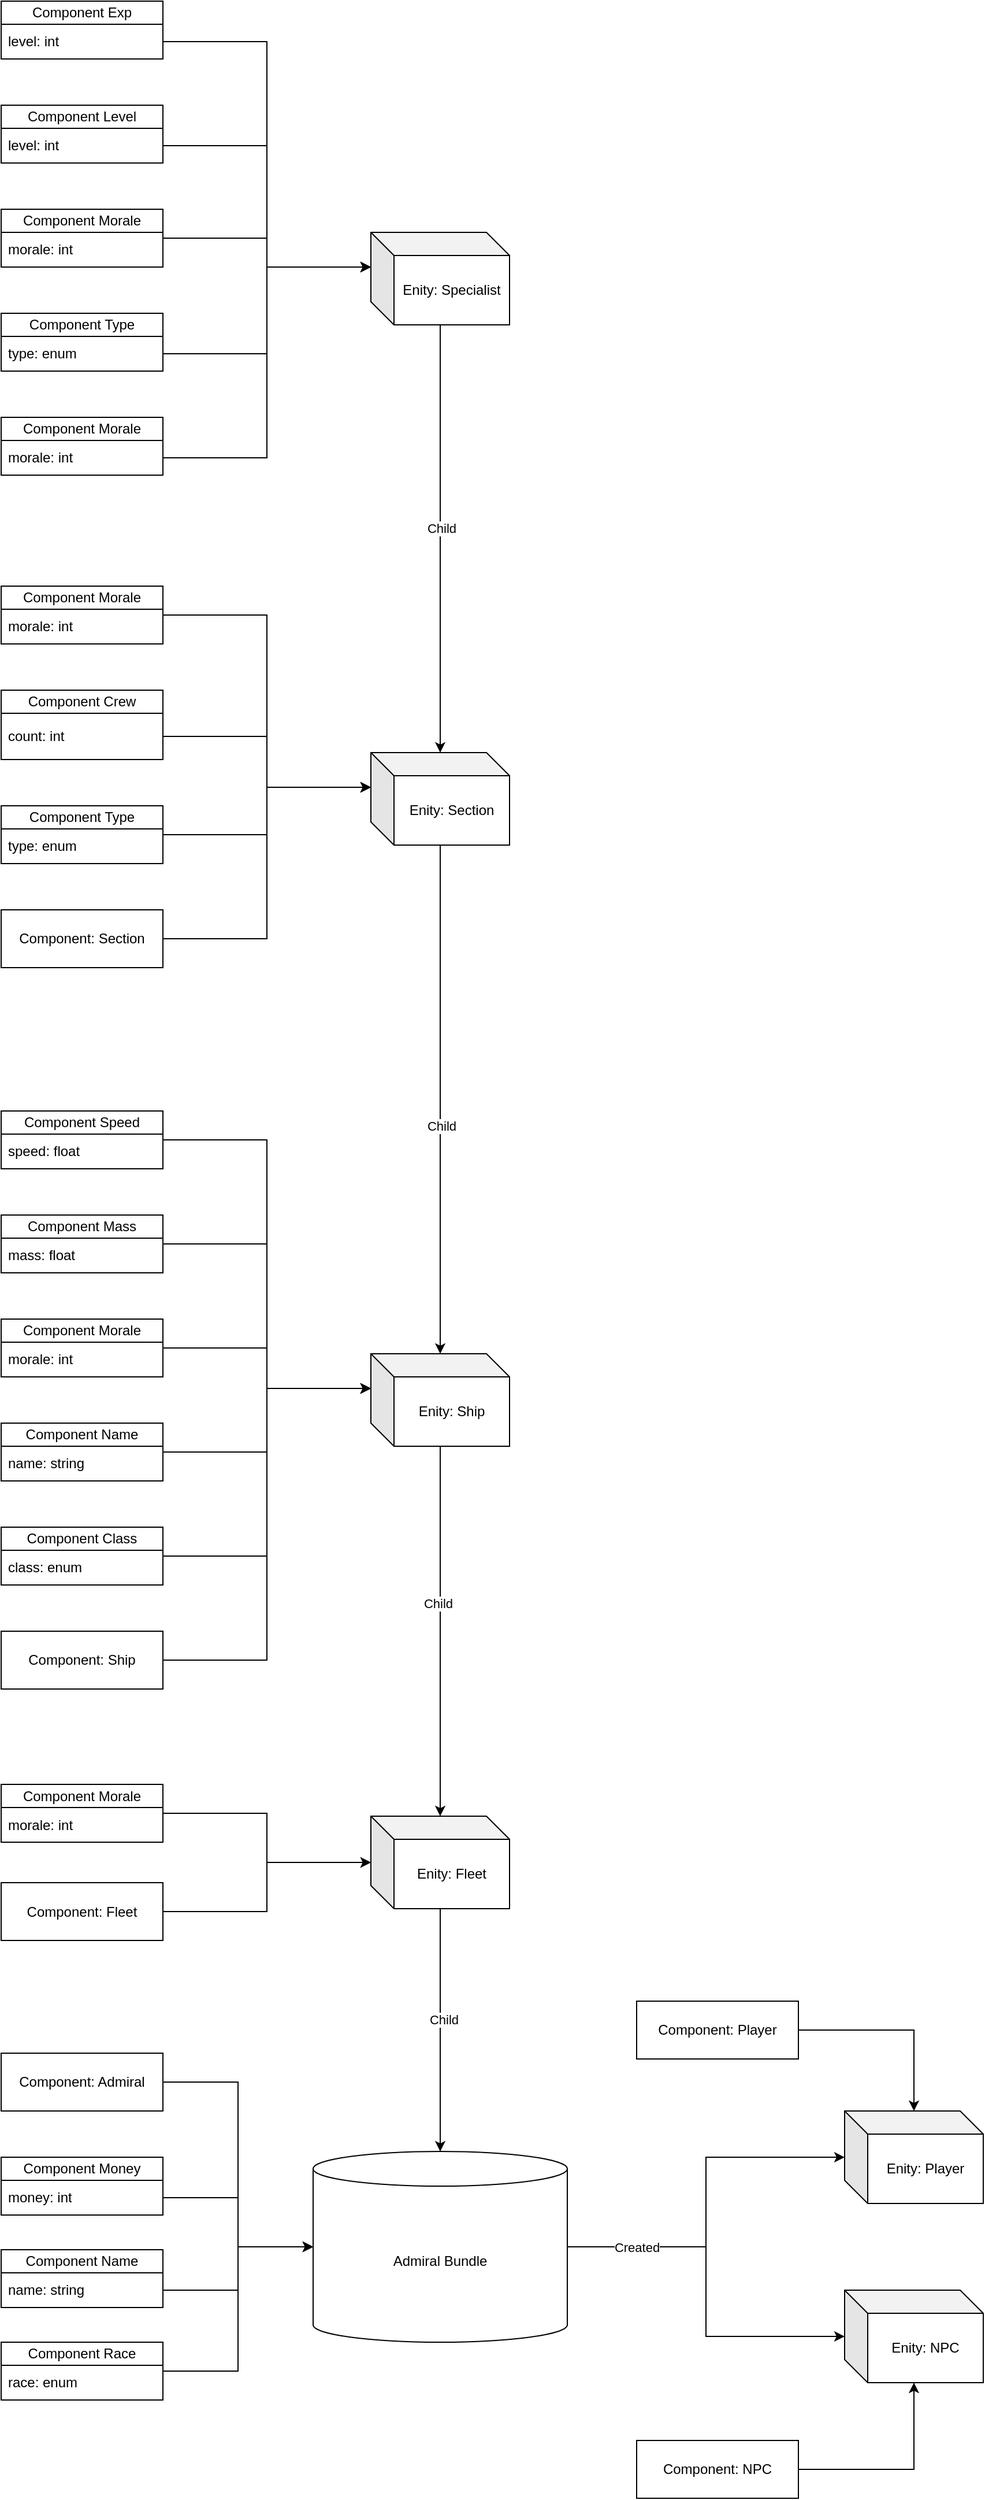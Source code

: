 <mxfile version="21.2.1" type="device">
  <diagram id="C5RBs43oDa-KdzZeNtuy" name="Page-1">
    <mxGraphModel dx="4821" dy="3185" grid="1" gridSize="10" guides="1" tooltips="1" connect="1" arrows="1" fold="1" page="1" pageScale="1" pageWidth="827" pageHeight="1169" math="0" shadow="0">
      <root>
        <mxCell id="WIyWlLk6GJQsqaUBKTNV-0" />
        <mxCell id="WIyWlLk6GJQsqaUBKTNV-1" parent="WIyWlLk6GJQsqaUBKTNV-0" />
        <mxCell id="llKzF4pOKXRGiBNKoP57-170" style="edgeStyle=orthogonalEdgeStyle;rounded=0;orthogonalLoop=1;jettySize=auto;html=1;" edge="1" parent="WIyWlLk6GJQsqaUBKTNV-1" source="llKzF4pOKXRGiBNKoP57-172" target="llKzF4pOKXRGiBNKoP57-184">
          <mxGeometry relative="1" as="geometry" />
        </mxCell>
        <mxCell id="llKzF4pOKXRGiBNKoP57-171" style="edgeStyle=orthogonalEdgeStyle;rounded=0;orthogonalLoop=1;jettySize=auto;html=1;" edge="1" parent="WIyWlLk6GJQsqaUBKTNV-1" source="llKzF4pOKXRGiBNKoP57-172" target="llKzF4pOKXRGiBNKoP57-185">
          <mxGeometry relative="1" as="geometry" />
        </mxCell>
        <mxCell id="llKzF4pOKXRGiBNKoP57-279" value="Created" style="edgeLabel;html=1;align=center;verticalAlign=middle;resizable=0;points=[];" vertex="1" connectable="0" parent="llKzF4pOKXRGiBNKoP57-171">
          <mxGeometry x="-0.577" y="-1" relative="1" as="geometry">
            <mxPoint x="-7" y="-1" as="offset" />
          </mxGeometry>
        </mxCell>
        <mxCell id="llKzF4pOKXRGiBNKoP57-172" value="Admiral Bundle" style="shape=cylinder3;whiteSpace=wrap;html=1;boundedLbl=1;backgroundOutline=1;size=15;" vertex="1" parent="WIyWlLk6GJQsqaUBKTNV-1">
          <mxGeometry x="-1070" y="770" width="220" height="165" as="geometry" />
        </mxCell>
        <mxCell id="llKzF4pOKXRGiBNKoP57-173" style="edgeStyle=orthogonalEdgeStyle;rounded=0;orthogonalLoop=1;jettySize=auto;html=1;entryX=0;entryY=0.5;entryDx=0;entryDy=0;entryPerimeter=0;" edge="1" parent="WIyWlLk6GJQsqaUBKTNV-1" source="llKzF4pOKXRGiBNKoP57-174" target="llKzF4pOKXRGiBNKoP57-172">
          <mxGeometry relative="1" as="geometry" />
        </mxCell>
        <mxCell id="llKzF4pOKXRGiBNKoP57-174" value="Component: Admiral" style="rounded=0;whiteSpace=wrap;html=1;" vertex="1" parent="WIyWlLk6GJQsqaUBKTNV-1">
          <mxGeometry x="-1340" y="685" width="140" height="50" as="geometry" />
        </mxCell>
        <mxCell id="llKzF4pOKXRGiBNKoP57-175" value="Component Money" style="swimlane;fontStyle=0;childLayout=stackLayout;horizontal=1;startSize=20;horizontalStack=0;resizeParent=1;resizeParentMax=0;resizeLast=0;collapsible=1;marginBottom=0;whiteSpace=wrap;html=1;" vertex="1" parent="WIyWlLk6GJQsqaUBKTNV-1">
          <mxGeometry x="-1340" y="775" width="140" height="50" as="geometry" />
        </mxCell>
        <mxCell id="llKzF4pOKXRGiBNKoP57-176" value="money: int" style="text;strokeColor=none;fillColor=none;align=left;verticalAlign=middle;spacingLeft=4;spacingRight=4;overflow=hidden;points=[[0,0.5],[1,0.5]];portConstraint=eastwest;rotatable=0;whiteSpace=wrap;html=1;" vertex="1" parent="llKzF4pOKXRGiBNKoP57-175">
          <mxGeometry y="20" width="140" height="30" as="geometry" />
        </mxCell>
        <mxCell id="llKzF4pOKXRGiBNKoP57-177" style="edgeStyle=orthogonalEdgeStyle;rounded=0;orthogonalLoop=1;jettySize=auto;html=1;entryX=0;entryY=0.5;entryDx=0;entryDy=0;entryPerimeter=0;" edge="1" parent="WIyWlLk6GJQsqaUBKTNV-1" source="llKzF4pOKXRGiBNKoP57-178" target="llKzF4pOKXRGiBNKoP57-172">
          <mxGeometry relative="1" as="geometry" />
        </mxCell>
        <mxCell id="llKzF4pOKXRGiBNKoP57-178" value="Component Race" style="swimlane;fontStyle=0;childLayout=stackLayout;horizontal=1;startSize=20;horizontalStack=0;resizeParent=1;resizeParentMax=0;resizeLast=0;collapsible=1;marginBottom=0;whiteSpace=wrap;html=1;" vertex="1" parent="WIyWlLk6GJQsqaUBKTNV-1">
          <mxGeometry x="-1340" y="935" width="140" height="50" as="geometry" />
        </mxCell>
        <mxCell id="llKzF4pOKXRGiBNKoP57-179" value="race: enum" style="text;strokeColor=none;fillColor=none;align=left;verticalAlign=middle;spacingLeft=4;spacingRight=4;overflow=hidden;points=[[0,0.5],[1,0.5]];portConstraint=eastwest;rotatable=0;whiteSpace=wrap;html=1;" vertex="1" parent="llKzF4pOKXRGiBNKoP57-178">
          <mxGeometry y="20" width="140" height="30" as="geometry" />
        </mxCell>
        <mxCell id="llKzF4pOKXRGiBNKoP57-180" value="Component Name" style="swimlane;fontStyle=0;childLayout=stackLayout;horizontal=1;startSize=20;horizontalStack=0;resizeParent=1;resizeParentMax=0;resizeLast=0;collapsible=1;marginBottom=0;whiteSpace=wrap;html=1;" vertex="1" parent="WIyWlLk6GJQsqaUBKTNV-1">
          <mxGeometry x="-1340" y="855" width="140" height="50" as="geometry" />
        </mxCell>
        <mxCell id="llKzF4pOKXRGiBNKoP57-181" value="name: string" style="text;strokeColor=none;fillColor=none;align=left;verticalAlign=middle;spacingLeft=4;spacingRight=4;overflow=hidden;points=[[0,0.5],[1,0.5]];portConstraint=eastwest;rotatable=0;whiteSpace=wrap;html=1;" vertex="1" parent="llKzF4pOKXRGiBNKoP57-180">
          <mxGeometry y="20" width="140" height="30" as="geometry" />
        </mxCell>
        <mxCell id="llKzF4pOKXRGiBNKoP57-182" style="edgeStyle=orthogonalEdgeStyle;rounded=0;orthogonalLoop=1;jettySize=auto;html=1;" edge="1" parent="WIyWlLk6GJQsqaUBKTNV-1" source="llKzF4pOKXRGiBNKoP57-176" target="llKzF4pOKXRGiBNKoP57-172">
          <mxGeometry relative="1" as="geometry" />
        </mxCell>
        <mxCell id="llKzF4pOKXRGiBNKoP57-183" style="edgeStyle=orthogonalEdgeStyle;rounded=0;orthogonalLoop=1;jettySize=auto;html=1;" edge="1" parent="WIyWlLk6GJQsqaUBKTNV-1" source="llKzF4pOKXRGiBNKoP57-181" target="llKzF4pOKXRGiBNKoP57-172">
          <mxGeometry relative="1" as="geometry" />
        </mxCell>
        <mxCell id="llKzF4pOKXRGiBNKoP57-184" value="Enity: Player" style="shape=cube;whiteSpace=wrap;html=1;boundedLbl=1;backgroundOutline=1;darkOpacity=0.05;darkOpacity2=0.1;" vertex="1" parent="WIyWlLk6GJQsqaUBKTNV-1">
          <mxGeometry x="-610" y="735" width="120" height="80" as="geometry" />
        </mxCell>
        <mxCell id="llKzF4pOKXRGiBNKoP57-185" value="Enity: NPC" style="shape=cube;whiteSpace=wrap;html=1;boundedLbl=1;backgroundOutline=1;darkOpacity=0.05;darkOpacity2=0.1;" vertex="1" parent="WIyWlLk6GJQsqaUBKTNV-1">
          <mxGeometry x="-610" y="890" width="120" height="80" as="geometry" />
        </mxCell>
        <mxCell id="llKzF4pOKXRGiBNKoP57-186" style="edgeStyle=orthogonalEdgeStyle;rounded=0;orthogonalLoop=1;jettySize=auto;html=1;" edge="1" parent="WIyWlLk6GJQsqaUBKTNV-1" source="llKzF4pOKXRGiBNKoP57-187" target="llKzF4pOKXRGiBNKoP57-184">
          <mxGeometry relative="1" as="geometry" />
        </mxCell>
        <mxCell id="llKzF4pOKXRGiBNKoP57-187" value="Component: Player" style="rounded=0;whiteSpace=wrap;html=1;" vertex="1" parent="WIyWlLk6GJQsqaUBKTNV-1">
          <mxGeometry x="-790" y="640" width="140" height="50" as="geometry" />
        </mxCell>
        <mxCell id="llKzF4pOKXRGiBNKoP57-188" style="edgeStyle=orthogonalEdgeStyle;rounded=0;orthogonalLoop=1;jettySize=auto;html=1;" edge="1" parent="WIyWlLk6GJQsqaUBKTNV-1" source="llKzF4pOKXRGiBNKoP57-189" target="llKzF4pOKXRGiBNKoP57-185">
          <mxGeometry relative="1" as="geometry" />
        </mxCell>
        <mxCell id="llKzF4pOKXRGiBNKoP57-189" value="Component: NPC" style="rounded=0;whiteSpace=wrap;html=1;" vertex="1" parent="WIyWlLk6GJQsqaUBKTNV-1">
          <mxGeometry x="-790" y="1020" width="140" height="50" as="geometry" />
        </mxCell>
        <mxCell id="llKzF4pOKXRGiBNKoP57-202" style="edgeStyle=orthogonalEdgeStyle;rounded=0;orthogonalLoop=1;jettySize=auto;html=1;" edge="1" parent="WIyWlLk6GJQsqaUBKTNV-1" source="llKzF4pOKXRGiBNKoP57-196" target="llKzF4pOKXRGiBNKoP57-172">
          <mxGeometry relative="1" as="geometry" />
        </mxCell>
        <mxCell id="llKzF4pOKXRGiBNKoP57-204" value="Child" style="edgeLabel;html=1;align=center;verticalAlign=middle;resizable=0;points=[];" vertex="1" connectable="0" parent="llKzF4pOKXRGiBNKoP57-202">
          <mxGeometry x="-0.089" y="3" relative="1" as="geometry">
            <mxPoint as="offset" />
          </mxGeometry>
        </mxCell>
        <mxCell id="llKzF4pOKXRGiBNKoP57-196" value="Enity: Fleet" style="shape=cube;whiteSpace=wrap;html=1;boundedLbl=1;backgroundOutline=1;darkOpacity=0.05;darkOpacity2=0.1;" vertex="1" parent="WIyWlLk6GJQsqaUBKTNV-1">
          <mxGeometry x="-1020" y="480" width="120" height="80" as="geometry" />
        </mxCell>
        <mxCell id="llKzF4pOKXRGiBNKoP57-197" style="edgeStyle=orthogonalEdgeStyle;rounded=0;orthogonalLoop=1;jettySize=auto;html=1;" edge="1" parent="WIyWlLk6GJQsqaUBKTNV-1" source="llKzF4pOKXRGiBNKoP57-198" target="llKzF4pOKXRGiBNKoP57-196">
          <mxGeometry relative="1" as="geometry" />
        </mxCell>
        <mxCell id="llKzF4pOKXRGiBNKoP57-198" value="Component: Fleet" style="rounded=0;whiteSpace=wrap;html=1;" vertex="1" parent="WIyWlLk6GJQsqaUBKTNV-1">
          <mxGeometry x="-1340" y="537.5" width="140" height="50" as="geometry" />
        </mxCell>
        <mxCell id="llKzF4pOKXRGiBNKoP57-199" value="morale: int" style="text;strokeColor=none;fillColor=none;align=left;verticalAlign=middle;spacingLeft=4;spacingRight=4;overflow=hidden;points=[[0,0.5],[1,0.5]];portConstraint=eastwest;rotatable=0;whiteSpace=wrap;html=1;" vertex="1" parent="WIyWlLk6GJQsqaUBKTNV-1">
          <mxGeometry x="-1340" y="472.5" width="140" height="30" as="geometry" />
        </mxCell>
        <mxCell id="llKzF4pOKXRGiBNKoP57-200" style="edgeStyle=orthogonalEdgeStyle;rounded=0;orthogonalLoop=1;jettySize=auto;html=1;" edge="1" parent="WIyWlLk6GJQsqaUBKTNV-1" source="llKzF4pOKXRGiBNKoP57-201" target="llKzF4pOKXRGiBNKoP57-196">
          <mxGeometry relative="1" as="geometry" />
        </mxCell>
        <mxCell id="llKzF4pOKXRGiBNKoP57-201" value="Component Morale" style="swimlane;fontStyle=0;childLayout=stackLayout;horizontal=1;startSize=20;horizontalStack=0;resizeParent=1;resizeParentMax=0;resizeLast=0;collapsible=1;marginBottom=0;whiteSpace=wrap;html=1;" vertex="1" parent="WIyWlLk6GJQsqaUBKTNV-1">
          <mxGeometry x="-1340" y="452.5" width="140" height="50" as="geometry" />
        </mxCell>
        <mxCell id="llKzF4pOKXRGiBNKoP57-205" style="edgeStyle=orthogonalEdgeStyle;rounded=0;orthogonalLoop=1;jettySize=auto;html=1;" edge="1" parent="WIyWlLk6GJQsqaUBKTNV-1" source="llKzF4pOKXRGiBNKoP57-203" target="llKzF4pOKXRGiBNKoP57-196">
          <mxGeometry relative="1" as="geometry" />
        </mxCell>
        <mxCell id="llKzF4pOKXRGiBNKoP57-206" value="Child" style="edgeLabel;html=1;align=center;verticalAlign=middle;resizable=0;points=[];" vertex="1" connectable="0" parent="llKzF4pOKXRGiBNKoP57-205">
          <mxGeometry x="-0.15" y="-2" relative="1" as="geometry">
            <mxPoint as="offset" />
          </mxGeometry>
        </mxCell>
        <mxCell id="llKzF4pOKXRGiBNKoP57-203" value="Enity: Ship" style="shape=cube;whiteSpace=wrap;html=1;boundedLbl=1;backgroundOutline=1;darkOpacity=0.05;darkOpacity2=0.1;" vertex="1" parent="WIyWlLk6GJQsqaUBKTNV-1">
          <mxGeometry x="-1020" y="80" width="120" height="80" as="geometry" />
        </mxCell>
        <mxCell id="llKzF4pOKXRGiBNKoP57-239" style="edgeStyle=orthogonalEdgeStyle;rounded=0;orthogonalLoop=1;jettySize=auto;html=1;entryX=0;entryY=0;entryDx=0;entryDy=30;entryPerimeter=0;" edge="1" parent="WIyWlLk6GJQsqaUBKTNV-1" source="llKzF4pOKXRGiBNKoP57-208" target="llKzF4pOKXRGiBNKoP57-203">
          <mxGeometry relative="1" as="geometry" />
        </mxCell>
        <mxCell id="llKzF4pOKXRGiBNKoP57-208" value="Component: Ship" style="rounded=0;whiteSpace=wrap;html=1;" vertex="1" parent="WIyWlLk6GJQsqaUBKTNV-1">
          <mxGeometry x="-1340" y="320" width="140" height="50" as="geometry" />
        </mxCell>
        <mxCell id="llKzF4pOKXRGiBNKoP57-209" value="morale: int" style="text;strokeColor=none;fillColor=none;align=left;verticalAlign=middle;spacingLeft=4;spacingRight=4;overflow=hidden;points=[[0,0.5],[1,0.5]];portConstraint=eastwest;rotatable=0;whiteSpace=wrap;html=1;" vertex="1" parent="WIyWlLk6GJQsqaUBKTNV-1">
          <mxGeometry x="-1340" y="70" width="140" height="30" as="geometry" />
        </mxCell>
        <mxCell id="llKzF4pOKXRGiBNKoP57-235" style="edgeStyle=orthogonalEdgeStyle;rounded=0;orthogonalLoop=1;jettySize=auto;html=1;entryX=0;entryY=0;entryDx=0;entryDy=30;entryPerimeter=0;" edge="1" parent="WIyWlLk6GJQsqaUBKTNV-1" source="llKzF4pOKXRGiBNKoP57-210" target="llKzF4pOKXRGiBNKoP57-203">
          <mxGeometry relative="1" as="geometry" />
        </mxCell>
        <mxCell id="llKzF4pOKXRGiBNKoP57-210" value="Component Morale" style="swimlane;fontStyle=0;childLayout=stackLayout;horizontal=1;startSize=20;horizontalStack=0;resizeParent=1;resizeParentMax=0;resizeLast=0;collapsible=1;marginBottom=0;whiteSpace=wrap;html=1;" vertex="1" parent="WIyWlLk6GJQsqaUBKTNV-1">
          <mxGeometry x="-1340" y="50" width="140" height="50" as="geometry" />
        </mxCell>
        <mxCell id="llKzF4pOKXRGiBNKoP57-217" value="name: string" style="text;strokeColor=none;fillColor=none;align=left;verticalAlign=middle;spacingLeft=4;spacingRight=4;overflow=hidden;points=[[0,0.5],[1,0.5]];portConstraint=eastwest;rotatable=0;whiteSpace=wrap;html=1;" vertex="1" parent="WIyWlLk6GJQsqaUBKTNV-1">
          <mxGeometry x="-1340" y="160" width="140" height="30" as="geometry" />
        </mxCell>
        <mxCell id="llKzF4pOKXRGiBNKoP57-236" style="edgeStyle=orthogonalEdgeStyle;rounded=0;orthogonalLoop=1;jettySize=auto;html=1;entryX=0;entryY=0;entryDx=0;entryDy=30;entryPerimeter=0;" edge="1" parent="WIyWlLk6GJQsqaUBKTNV-1" source="llKzF4pOKXRGiBNKoP57-218" target="llKzF4pOKXRGiBNKoP57-203">
          <mxGeometry relative="1" as="geometry" />
        </mxCell>
        <mxCell id="llKzF4pOKXRGiBNKoP57-218" value="Component Name" style="swimlane;fontStyle=0;childLayout=stackLayout;horizontal=1;startSize=20;horizontalStack=0;resizeParent=1;resizeParentMax=0;resizeLast=0;collapsible=1;marginBottom=0;whiteSpace=wrap;html=1;" vertex="1" parent="WIyWlLk6GJQsqaUBKTNV-1">
          <mxGeometry x="-1340" y="140" width="140" height="50" as="geometry" />
        </mxCell>
        <mxCell id="llKzF4pOKXRGiBNKoP57-225" value="class: enum" style="text;strokeColor=none;fillColor=none;align=left;verticalAlign=middle;spacingLeft=4;spacingRight=4;overflow=hidden;points=[[0,0.5],[1,0.5]];portConstraint=eastwest;rotatable=0;whiteSpace=wrap;html=1;" vertex="1" parent="WIyWlLk6GJQsqaUBKTNV-1">
          <mxGeometry x="-1340" y="250" width="140" height="30" as="geometry" />
        </mxCell>
        <mxCell id="llKzF4pOKXRGiBNKoP57-238" style="edgeStyle=orthogonalEdgeStyle;rounded=0;orthogonalLoop=1;jettySize=auto;html=1;exitX=1;exitY=0.5;exitDx=0;exitDy=0;entryX=0;entryY=0;entryDx=0;entryDy=30;entryPerimeter=0;" edge="1" parent="WIyWlLk6GJQsqaUBKTNV-1" source="llKzF4pOKXRGiBNKoP57-226" target="llKzF4pOKXRGiBNKoP57-203">
          <mxGeometry relative="1" as="geometry" />
        </mxCell>
        <mxCell id="llKzF4pOKXRGiBNKoP57-226" value="Component Class" style="swimlane;fontStyle=0;childLayout=stackLayout;horizontal=1;startSize=20;horizontalStack=0;resizeParent=1;resizeParentMax=0;resizeLast=0;collapsible=1;marginBottom=0;whiteSpace=wrap;html=1;" vertex="1" parent="WIyWlLk6GJQsqaUBKTNV-1">
          <mxGeometry x="-1340" y="230" width="140" height="50" as="geometry" />
        </mxCell>
        <mxCell id="llKzF4pOKXRGiBNKoP57-227" value="mass: float" style="text;strokeColor=none;fillColor=none;align=left;verticalAlign=middle;spacingLeft=4;spacingRight=4;overflow=hidden;points=[[0,0.5],[1,0.5]];portConstraint=eastwest;rotatable=0;whiteSpace=wrap;html=1;" vertex="1" parent="WIyWlLk6GJQsqaUBKTNV-1">
          <mxGeometry x="-1340" y="-20" width="140" height="30" as="geometry" />
        </mxCell>
        <mxCell id="llKzF4pOKXRGiBNKoP57-234" style="edgeStyle=orthogonalEdgeStyle;rounded=0;orthogonalLoop=1;jettySize=auto;html=1;entryX=0;entryY=0;entryDx=0;entryDy=30;entryPerimeter=0;" edge="1" parent="WIyWlLk6GJQsqaUBKTNV-1" source="llKzF4pOKXRGiBNKoP57-228" target="llKzF4pOKXRGiBNKoP57-203">
          <mxGeometry relative="1" as="geometry" />
        </mxCell>
        <mxCell id="llKzF4pOKXRGiBNKoP57-228" value="Component Mass" style="swimlane;fontStyle=0;childLayout=stackLayout;horizontal=1;startSize=20;horizontalStack=0;resizeParent=1;resizeParentMax=0;resizeLast=0;collapsible=1;marginBottom=0;whiteSpace=wrap;html=1;" vertex="1" parent="WIyWlLk6GJQsqaUBKTNV-1">
          <mxGeometry x="-1340" y="-40" width="140" height="50" as="geometry" />
        </mxCell>
        <mxCell id="llKzF4pOKXRGiBNKoP57-229" value="speed: float" style="text;strokeColor=none;fillColor=none;align=left;verticalAlign=middle;spacingLeft=4;spacingRight=4;overflow=hidden;points=[[0,0.5],[1,0.5]];portConstraint=eastwest;rotatable=0;whiteSpace=wrap;html=1;" vertex="1" parent="WIyWlLk6GJQsqaUBKTNV-1">
          <mxGeometry x="-1340" y="-110" width="140" height="30" as="geometry" />
        </mxCell>
        <mxCell id="llKzF4pOKXRGiBNKoP57-233" style="edgeStyle=orthogonalEdgeStyle;rounded=0;orthogonalLoop=1;jettySize=auto;html=1;entryX=0;entryY=0;entryDx=0;entryDy=30;entryPerimeter=0;" edge="1" parent="WIyWlLk6GJQsqaUBKTNV-1" source="llKzF4pOKXRGiBNKoP57-230" target="llKzF4pOKXRGiBNKoP57-203">
          <mxGeometry relative="1" as="geometry" />
        </mxCell>
        <mxCell id="llKzF4pOKXRGiBNKoP57-230" value="Component Speed" style="swimlane;fontStyle=0;childLayout=stackLayout;horizontal=1;startSize=20;horizontalStack=0;resizeParent=1;resizeParentMax=0;resizeLast=0;collapsible=1;marginBottom=0;whiteSpace=wrap;html=1;" vertex="1" parent="WIyWlLk6GJQsqaUBKTNV-1">
          <mxGeometry x="-1340" y="-130" width="140" height="50" as="geometry" />
        </mxCell>
        <mxCell id="llKzF4pOKXRGiBNKoP57-241" style="edgeStyle=orthogonalEdgeStyle;rounded=0;orthogonalLoop=1;jettySize=auto;html=1;" edge="1" parent="WIyWlLk6GJQsqaUBKTNV-1" source="llKzF4pOKXRGiBNKoP57-240" target="llKzF4pOKXRGiBNKoP57-203">
          <mxGeometry relative="1" as="geometry" />
        </mxCell>
        <mxCell id="llKzF4pOKXRGiBNKoP57-242" value="Child" style="edgeLabel;html=1;align=center;verticalAlign=middle;resizable=0;points=[];" vertex="1" connectable="0" parent="llKzF4pOKXRGiBNKoP57-241">
          <mxGeometry x="0.106" y="1" relative="1" as="geometry">
            <mxPoint y="-1" as="offset" />
          </mxGeometry>
        </mxCell>
        <mxCell id="llKzF4pOKXRGiBNKoP57-240" value="Enity: Section" style="shape=cube;whiteSpace=wrap;html=1;boundedLbl=1;backgroundOutline=1;darkOpacity=0.05;darkOpacity2=0.1;" vertex="1" parent="WIyWlLk6GJQsqaUBKTNV-1">
          <mxGeometry x="-1020" y="-440" width="120" height="80" as="geometry" />
        </mxCell>
        <mxCell id="llKzF4pOKXRGiBNKoP57-262" style="edgeStyle=orthogonalEdgeStyle;rounded=0;orthogonalLoop=1;jettySize=auto;html=1;entryX=0;entryY=0;entryDx=0;entryDy=30;entryPerimeter=0;" edge="1" parent="WIyWlLk6GJQsqaUBKTNV-1" source="llKzF4pOKXRGiBNKoP57-249" target="llKzF4pOKXRGiBNKoP57-240">
          <mxGeometry relative="1" as="geometry" />
        </mxCell>
        <mxCell id="llKzF4pOKXRGiBNKoP57-249" value="Component: Section" style="rounded=0;whiteSpace=wrap;html=1;" vertex="1" parent="WIyWlLk6GJQsqaUBKTNV-1">
          <mxGeometry x="-1340" y="-304" width="140" height="50" as="geometry" />
        </mxCell>
        <mxCell id="llKzF4pOKXRGiBNKoP57-251" value="type: enum" style="text;strokeColor=none;fillColor=none;align=left;verticalAlign=middle;spacingLeft=4;spacingRight=4;overflow=hidden;points=[[0,0.5],[1,0.5]];portConstraint=eastwest;rotatable=0;whiteSpace=wrap;html=1;" vertex="1" parent="WIyWlLk6GJQsqaUBKTNV-1">
          <mxGeometry x="-1340" y="-374" width="140" height="30" as="geometry" />
        </mxCell>
        <mxCell id="llKzF4pOKXRGiBNKoP57-263" style="edgeStyle=orthogonalEdgeStyle;rounded=0;orthogonalLoop=1;jettySize=auto;html=1;exitX=1;exitY=0.5;exitDx=0;exitDy=0;entryX=0;entryY=0;entryDx=0;entryDy=30;entryPerimeter=0;" edge="1" parent="WIyWlLk6GJQsqaUBKTNV-1" source="llKzF4pOKXRGiBNKoP57-252" target="llKzF4pOKXRGiBNKoP57-240">
          <mxGeometry relative="1" as="geometry" />
        </mxCell>
        <mxCell id="llKzF4pOKXRGiBNKoP57-252" value="Component Type" style="swimlane;fontStyle=0;childLayout=stackLayout;horizontal=1;startSize=20;horizontalStack=0;resizeParent=1;resizeParentMax=0;resizeLast=0;collapsible=1;marginBottom=0;whiteSpace=wrap;html=1;" vertex="1" parent="WIyWlLk6GJQsqaUBKTNV-1">
          <mxGeometry x="-1340" y="-394" width="140" height="50" as="geometry" />
        </mxCell>
        <mxCell id="llKzF4pOKXRGiBNKoP57-258" value="Component Crew" style="swimlane;fontStyle=0;childLayout=stackLayout;horizontal=1;startSize=20;horizontalStack=0;resizeParent=1;resizeParentMax=0;resizeLast=0;collapsible=1;marginBottom=0;whiteSpace=wrap;html=1;" vertex="1" parent="WIyWlLk6GJQsqaUBKTNV-1">
          <mxGeometry x="-1340" y="-494" width="140" height="60" as="geometry" />
        </mxCell>
        <mxCell id="llKzF4pOKXRGiBNKoP57-259" value="count: int" style="text;strokeColor=none;fillColor=none;align=left;verticalAlign=middle;spacingLeft=4;spacingRight=4;overflow=hidden;points=[[0,0.5],[1,0.5]];portConstraint=eastwest;rotatable=0;whiteSpace=wrap;html=1;" vertex="1" parent="llKzF4pOKXRGiBNKoP57-258">
          <mxGeometry y="20" width="140" height="40" as="geometry" />
        </mxCell>
        <mxCell id="llKzF4pOKXRGiBNKoP57-260" value="morale: int" style="text;strokeColor=none;fillColor=none;align=left;verticalAlign=middle;spacingLeft=4;spacingRight=4;overflow=hidden;points=[[0,0.5],[1,0.5]];portConstraint=eastwest;rotatable=0;whiteSpace=wrap;html=1;" vertex="1" parent="WIyWlLk6GJQsqaUBKTNV-1">
          <mxGeometry x="-1340" y="-564" width="140" height="30" as="geometry" />
        </mxCell>
        <mxCell id="llKzF4pOKXRGiBNKoP57-265" style="edgeStyle=orthogonalEdgeStyle;rounded=0;orthogonalLoop=1;jettySize=auto;html=1;entryX=0;entryY=0;entryDx=0;entryDy=30;entryPerimeter=0;" edge="1" parent="WIyWlLk6GJQsqaUBKTNV-1" source="llKzF4pOKXRGiBNKoP57-261" target="llKzF4pOKXRGiBNKoP57-240">
          <mxGeometry relative="1" as="geometry" />
        </mxCell>
        <mxCell id="llKzF4pOKXRGiBNKoP57-261" value="Component Morale" style="swimlane;fontStyle=0;childLayout=stackLayout;horizontal=1;startSize=20;horizontalStack=0;resizeParent=1;resizeParentMax=0;resizeLast=0;collapsible=1;marginBottom=0;whiteSpace=wrap;html=1;" vertex="1" parent="WIyWlLk6GJQsqaUBKTNV-1">
          <mxGeometry x="-1340" y="-584" width="140" height="50" as="geometry" />
        </mxCell>
        <mxCell id="llKzF4pOKXRGiBNKoP57-264" style="edgeStyle=orthogonalEdgeStyle;rounded=0;orthogonalLoop=1;jettySize=auto;html=1;entryX=0;entryY=0;entryDx=0;entryDy=30;entryPerimeter=0;" edge="1" parent="WIyWlLk6GJQsqaUBKTNV-1" source="llKzF4pOKXRGiBNKoP57-259" target="llKzF4pOKXRGiBNKoP57-240">
          <mxGeometry relative="1" as="geometry" />
        </mxCell>
        <mxCell id="llKzF4pOKXRGiBNKoP57-267" style="edgeStyle=orthogonalEdgeStyle;rounded=0;orthogonalLoop=1;jettySize=auto;html=1;" edge="1" parent="WIyWlLk6GJQsqaUBKTNV-1" source="llKzF4pOKXRGiBNKoP57-266" target="llKzF4pOKXRGiBNKoP57-240">
          <mxGeometry relative="1" as="geometry" />
        </mxCell>
        <mxCell id="llKzF4pOKXRGiBNKoP57-268" value="Child" style="edgeLabel;html=1;align=center;verticalAlign=middle;resizable=0;points=[];" vertex="1" connectable="0" parent="llKzF4pOKXRGiBNKoP57-267">
          <mxGeometry x="-0.05" y="1" relative="1" as="geometry">
            <mxPoint as="offset" />
          </mxGeometry>
        </mxCell>
        <mxCell id="llKzF4pOKXRGiBNKoP57-266" value="Enity: Specialist" style="shape=cube;whiteSpace=wrap;html=1;boundedLbl=1;backgroundOutline=1;darkOpacity=0.05;darkOpacity2=0.1;" vertex="1" parent="WIyWlLk6GJQsqaUBKTNV-1">
          <mxGeometry x="-1020" y="-890" width="120" height="80" as="geometry" />
        </mxCell>
        <mxCell id="llKzF4pOKXRGiBNKoP57-272" value="Component Morale" style="swimlane;fontStyle=0;childLayout=stackLayout;horizontal=1;startSize=20;horizontalStack=0;resizeParent=1;resizeParentMax=0;resizeLast=0;collapsible=1;marginBottom=0;whiteSpace=wrap;html=1;" vertex="1" parent="WIyWlLk6GJQsqaUBKTNV-1">
          <mxGeometry x="-1340" y="-730" width="140" height="50" as="geometry" />
        </mxCell>
        <mxCell id="llKzF4pOKXRGiBNKoP57-273" value="morale: int" style="text;strokeColor=none;fillColor=none;align=left;verticalAlign=middle;spacingLeft=4;spacingRight=4;overflow=hidden;points=[[0,0.5],[1,0.5]];portConstraint=eastwest;rotatable=0;whiteSpace=wrap;html=1;" vertex="1" parent="llKzF4pOKXRGiBNKoP57-272">
          <mxGeometry y="20" width="140" height="30" as="geometry" />
        </mxCell>
        <mxCell id="llKzF4pOKXRGiBNKoP57-274" style="edgeStyle=orthogonalEdgeStyle;rounded=0;orthogonalLoop=1;jettySize=auto;html=1;entryX=0;entryY=0;entryDx=0;entryDy=30;entryPerimeter=0;" edge="1" parent="WIyWlLk6GJQsqaUBKTNV-1" source="llKzF4pOKXRGiBNKoP57-273" target="llKzF4pOKXRGiBNKoP57-266">
          <mxGeometry relative="1" as="geometry" />
        </mxCell>
        <mxCell id="llKzF4pOKXRGiBNKoP57-283" style="edgeStyle=orthogonalEdgeStyle;rounded=0;orthogonalLoop=1;jettySize=auto;html=1;entryX=0;entryY=0;entryDx=0;entryDy=30;entryPerimeter=0;" edge="1" parent="WIyWlLk6GJQsqaUBKTNV-1" source="llKzF4pOKXRGiBNKoP57-281" target="llKzF4pOKXRGiBNKoP57-266">
          <mxGeometry relative="1" as="geometry" />
        </mxCell>
        <mxCell id="llKzF4pOKXRGiBNKoP57-281" value="type: enum" style="text;strokeColor=none;fillColor=none;align=left;verticalAlign=middle;spacingLeft=4;spacingRight=4;overflow=hidden;points=[[0,0.5],[1,0.5]];portConstraint=eastwest;rotatable=0;whiteSpace=wrap;html=1;" vertex="1" parent="WIyWlLk6GJQsqaUBKTNV-1">
          <mxGeometry x="-1340" y="-800" width="140" height="30" as="geometry" />
        </mxCell>
        <mxCell id="llKzF4pOKXRGiBNKoP57-282" value="Component Type" style="swimlane;fontStyle=0;childLayout=stackLayout;horizontal=1;startSize=20;horizontalStack=0;resizeParent=1;resizeParentMax=0;resizeLast=0;collapsible=1;marginBottom=0;whiteSpace=wrap;html=1;" vertex="1" parent="WIyWlLk6GJQsqaUBKTNV-1">
          <mxGeometry x="-1340" y="-820" width="140" height="50" as="geometry" />
        </mxCell>
        <mxCell id="llKzF4pOKXRGiBNKoP57-284" value="morale: int" style="text;strokeColor=none;fillColor=none;align=left;verticalAlign=middle;spacingLeft=4;spacingRight=4;overflow=hidden;points=[[0,0.5],[1,0.5]];portConstraint=eastwest;rotatable=0;whiteSpace=wrap;html=1;" vertex="1" parent="WIyWlLk6GJQsqaUBKTNV-1">
          <mxGeometry x="-1340" y="-890" width="140" height="30" as="geometry" />
        </mxCell>
        <mxCell id="llKzF4pOKXRGiBNKoP57-286" style="edgeStyle=orthogonalEdgeStyle;rounded=0;orthogonalLoop=1;jettySize=auto;html=1;entryX=0;entryY=0;entryDx=0;entryDy=30;entryPerimeter=0;" edge="1" parent="WIyWlLk6GJQsqaUBKTNV-1" source="llKzF4pOKXRGiBNKoP57-285" target="llKzF4pOKXRGiBNKoP57-266">
          <mxGeometry relative="1" as="geometry" />
        </mxCell>
        <mxCell id="llKzF4pOKXRGiBNKoP57-285" value="Component Morale" style="swimlane;fontStyle=0;childLayout=stackLayout;horizontal=1;startSize=20;horizontalStack=0;resizeParent=1;resizeParentMax=0;resizeLast=0;collapsible=1;marginBottom=0;whiteSpace=wrap;html=1;" vertex="1" parent="WIyWlLk6GJQsqaUBKTNV-1">
          <mxGeometry x="-1340" y="-910" width="140" height="50" as="geometry" />
        </mxCell>
        <mxCell id="llKzF4pOKXRGiBNKoP57-292" style="edgeStyle=orthogonalEdgeStyle;rounded=0;orthogonalLoop=1;jettySize=auto;html=1;entryX=0;entryY=0;entryDx=0;entryDy=30;entryPerimeter=0;" edge="1" parent="WIyWlLk6GJQsqaUBKTNV-1" source="llKzF4pOKXRGiBNKoP57-287" target="llKzF4pOKXRGiBNKoP57-266">
          <mxGeometry relative="1" as="geometry" />
        </mxCell>
        <mxCell id="llKzF4pOKXRGiBNKoP57-287" value="level: int" style="text;strokeColor=none;fillColor=none;align=left;verticalAlign=middle;spacingLeft=4;spacingRight=4;overflow=hidden;points=[[0,0.5],[1,0.5]];portConstraint=eastwest;rotatable=0;whiteSpace=wrap;html=1;" vertex="1" parent="WIyWlLk6GJQsqaUBKTNV-1">
          <mxGeometry x="-1340" y="-980" width="140" height="30" as="geometry" />
        </mxCell>
        <mxCell id="llKzF4pOKXRGiBNKoP57-288" value="Component Level" style="swimlane;fontStyle=0;childLayout=stackLayout;horizontal=1;startSize=20;horizontalStack=0;resizeParent=1;resizeParentMax=0;resizeLast=0;collapsible=1;marginBottom=0;whiteSpace=wrap;html=1;" vertex="1" parent="WIyWlLk6GJQsqaUBKTNV-1">
          <mxGeometry x="-1340" y="-1000" width="140" height="50" as="geometry" />
        </mxCell>
        <mxCell id="llKzF4pOKXRGiBNKoP57-291" style="edgeStyle=orthogonalEdgeStyle;rounded=0;orthogonalLoop=1;jettySize=auto;html=1;entryX=0;entryY=0;entryDx=0;entryDy=30;entryPerimeter=0;" edge="1" parent="WIyWlLk6GJQsqaUBKTNV-1" source="llKzF4pOKXRGiBNKoP57-289" target="llKzF4pOKXRGiBNKoP57-266">
          <mxGeometry relative="1" as="geometry" />
        </mxCell>
        <mxCell id="llKzF4pOKXRGiBNKoP57-289" value="level: int" style="text;strokeColor=none;fillColor=none;align=left;verticalAlign=middle;spacingLeft=4;spacingRight=4;overflow=hidden;points=[[0,0.5],[1,0.5]];portConstraint=eastwest;rotatable=0;whiteSpace=wrap;html=1;" vertex="1" parent="WIyWlLk6GJQsqaUBKTNV-1">
          <mxGeometry x="-1340" y="-1070" width="140" height="30" as="geometry" />
        </mxCell>
        <mxCell id="llKzF4pOKXRGiBNKoP57-290" value="Component Exp" style="swimlane;fontStyle=0;childLayout=stackLayout;horizontal=1;startSize=20;horizontalStack=0;resizeParent=1;resizeParentMax=0;resizeLast=0;collapsible=1;marginBottom=0;whiteSpace=wrap;html=1;" vertex="1" parent="WIyWlLk6GJQsqaUBKTNV-1">
          <mxGeometry x="-1340" y="-1090" width="140" height="50" as="geometry" />
        </mxCell>
      </root>
    </mxGraphModel>
  </diagram>
</mxfile>
